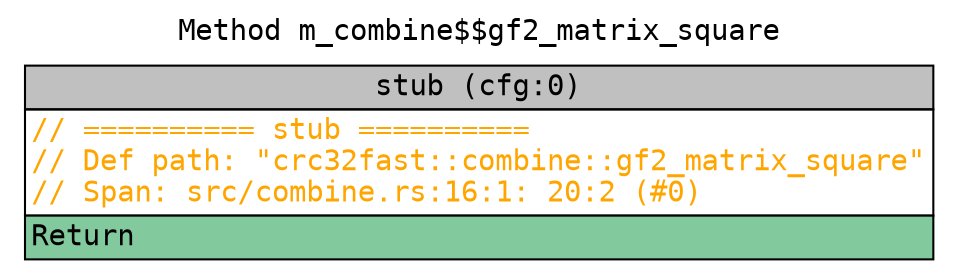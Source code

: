 digraph CFG {
graph [fontname=monospace];
node [fontname=monospace];
edge [fontname=monospace];
labelloc="t";
label="Method m_combine$$gf2_matrix_square";
"block_stub" [shape=none,label=<<table border="0" cellborder="1" cellspacing="0"><tr><td bgcolor="gray" align="center">stub (cfg:0)</td></tr><tr><td align="left" balign="left"><font color="orange">// ========== stub ==========</font><br/><font color="orange">// Def path: "crc32fast::combine::gf2_matrix_square"</font><br/><font color="orange">// Span: src/combine.rs:16:1: 20:2 (#0)</font></td></tr><tr><td align="left" bgcolor="#82CA9D">Return<br/></td></tr></table>>];
}
